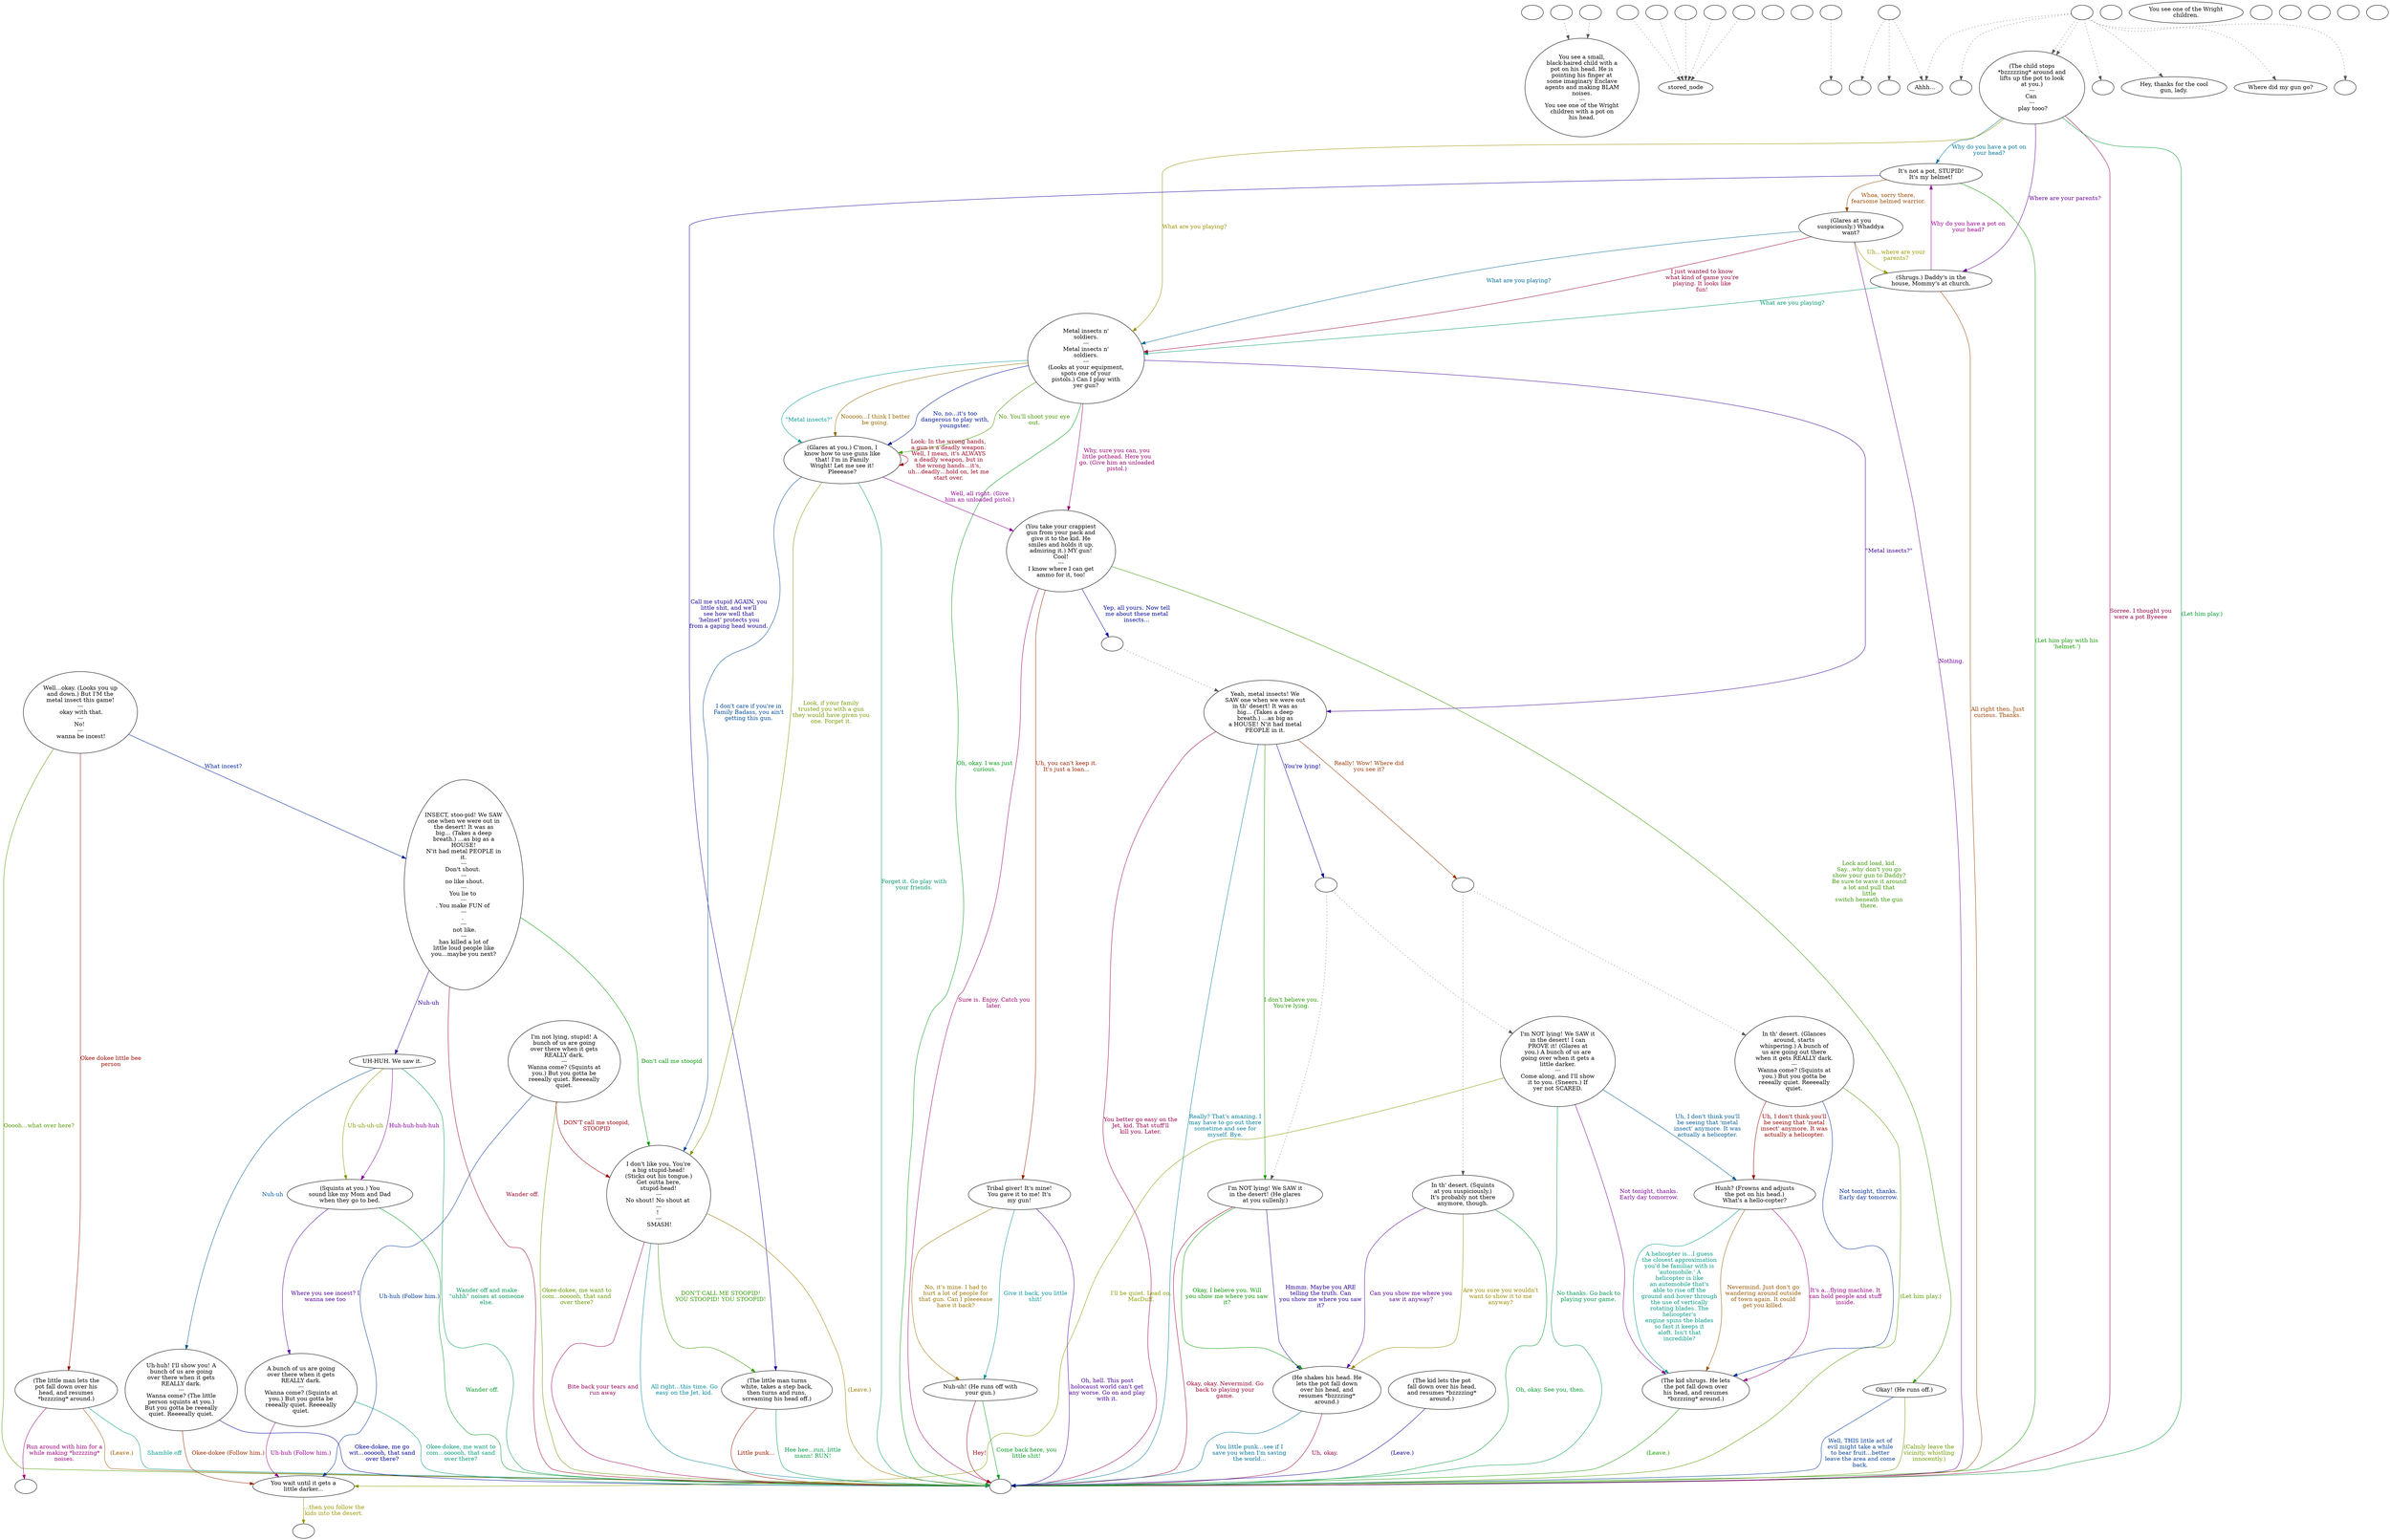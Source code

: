 digraph ncWriPly {
  "checkPartyMembersNearDoor" [style=filled       fillcolor="#FFFFFF"       color="#000000"]
  "checkPartyMembersNearDoor" [label=""]
  "ChooseFromList" [style=filled       fillcolor="#FFFFFF"       color="#000000"]
  "ChooseFromList" [label="You see a small,\nblack-haired child with a\npot on his head. He is\npointing his finger at\nsome imaginary Enclave\nagents and making BLAM\nnoises.\n---\nYou see one of the Wright\nchildren with a pot on\nhis head."]
  "CLICK_PREV" [style=filled       fillcolor="#FFFFFF"       color="#000000"]
  "CLICK_PREV" -> "ChooseFromList" [style=dotted color="#555555"]
  "CLICK_PREV" [label=""]
  "CLICK_0" [style=filled       fillcolor="#FFFFFF"       color="#000000"]
  "CLICK_0" -> "stored_node" [style=dotted color="#555555"]
  "CLICK_0" [label=""]
  "CLICK_1" [style=filled       fillcolor="#FFFFFF"       color="#000000"]
  "CLICK_1" -> "stored_node" [style=dotted color="#555555"]
  "CLICK_1" [label=""]
  "CLICK_2" [style=filled       fillcolor="#FFFFFF"       color="#000000"]
  "CLICK_2" -> "stored_node" [style=dotted color="#555555"]
  "CLICK_2" [label=""]
  "CLICK_3" [style=filled       fillcolor="#FFFFFF"       color="#000000"]
  "CLICK_3" -> "stored_node" [style=dotted color="#555555"]
  "CLICK_3" [label=""]
  "CLICK_4" [style=filled       fillcolor="#FFFFFF"       color="#000000"]
  "CLICK_4" -> "stored_node" [style=dotted color="#555555"]
  "CLICK_4" [label=""]
  "CLICK_MORE" [style=filled       fillcolor="#FFFFFF"       color="#000000"]
  "CLICK_MORE" -> "ChooseFromList" [style=dotted color="#555555"]
  "CLICK_MORE" [label=""]
  "start" [style=filled       fillcolor="#FFFFFF"       color="#000000"]
  "start" [label=""]
  "critter_p_proc" [style=filled       fillcolor="#FFFFFF"       color="#000000"]
  "critter_p_proc" [label=""]
  "pickup_p_proc" [style=filled       fillcolor="#FFFFFF"       color="#000000"]
  "pickup_p_proc" -> "Node998" [style=dotted color="#555555"]
  "pickup_p_proc" [label=""]
  "talk_p_proc" [style=filled       fillcolor="#FFFFFF"       color="#000000"]
  "talk_p_proc" -> "Node004" [style=dotted color="#555555"]
  "talk_p_proc" -> "Node037" [style=dotted color="#555555"]
  "talk_p_proc" -> "Node038" [style=dotted color="#555555"]
  "talk_p_proc" -> "Node039" [style=dotted color="#555555"]
  "talk_p_proc" -> "Node005" [style=dotted color="#555555"]
  "talk_p_proc" -> "Node006" [style=dotted color="#555555"]
  "talk_p_proc" -> "Node007" [style=dotted color="#555555"]
  "talk_p_proc" -> "Node007" [style=dotted color="#555555"]
  "talk_p_proc" [label=""]
  "destroy_p_proc" [style=filled       fillcolor="#FFFFFF"       color="#000000"]
  "destroy_p_proc" [label=""]
  "look_at_p_proc" [style=filled       fillcolor="#FFFFFF"       color="#000000"]
  "look_at_p_proc" [label="You see one of the Wright\nchildren."]
  "description_p_proc" [style=filled       fillcolor="#FFFFFF"       color="#000000"]
  "description_p_proc" [label=""]
  "use_skill_on_p_proc" [style=filled       fillcolor="#FFFFFF"       color="#000000"]
  "use_skill_on_p_proc" [label=""]
  "damage_p_proc" [style=filled       fillcolor="#FFFFFF"       color="#000000"]
  "damage_p_proc" [label=""]
  "map_enter_p_proc" [style=filled       fillcolor="#FFFFFF"       color="#000000"]
  "map_enter_p_proc" [label=""]
  "timed_event_p_proc" [style=filled       fillcolor="#FFFFFF"       color="#000000"]
  "timed_event_p_proc" -> "Node037" [style=dotted color="#555555"]
  "timed_event_p_proc" -> "Node002" [style=dotted color="#555555"]
  "timed_event_p_proc" -> "Node003" [style=dotted color="#555555"]
  "timed_event_p_proc" [label=""]
  "Node998" [style=filled       fillcolor="#FFFFFF"       color="#000000"]
  "Node998" [label=""]
  "Node999" [style=filled       fillcolor="#FFFFFF"       color="#000000"]
  "Node999" [label=""]
  "Node002" [style=filled       fillcolor="#FFFFFF"       color="#000000"]
  "Node002" [label=""]
  "Node003" [style=filled       fillcolor="#FFFFFF"       color="#000000"]
  "Node003" [label=""]
  "Node004" [style=filled       fillcolor="#FFFFFF"       color="#000000"]
  "Node004" [label=""]
  "Node005" [style=filled       fillcolor="#FFFFFF"       color="#000000"]
  "Node005" [label=""]
  "Node006" [style=filled       fillcolor="#FFFFFF"       color="#000000"]
  "Node006" [label=""]
  "Node007" [style=filled       fillcolor="#FFFFFF"       color="#000000"]
  "Node007" [label="(The child stops\n*bzzzzzing* around and\nlifts up the pot to look\nat you.)\n---\nCan \n---\n play tooo?"]
  "Node007" -> "Node999" [label="Sorree. I thought you\nwere a pot Byeeee" color="#990049" fontcolor="#990049"]
  "Node007" -> "Node017" [label="Why do you have a pot on\nyour head?" color="#007599" fontcolor="#007599"]
  "Node007" -> "Node020" [label="What are you playing?" color="#999000" fontcolor="#999000"]
  "Node007" -> "Node032" [label="Where are your parents?" color="#640099" fontcolor="#640099"]
  "Node007" -> "Node999" [label="(Let him play.)" color="#009937" fontcolor="#009937"]
  "Node008" [style=filled       fillcolor="#FFFFFF"       color="#000000"]
  "Node008" [label="Well…okay. (Looks you up\nand down.) But I'M the\nmetal insect this game!\n---\n okay with that.\n---\nNo! \n---\n wanna be incest!"]
  "Node008" -> "Node009" [label="Okee dokee little bee\nperson" color="#990A00" fontcolor="#990A00"]
  "Node008" -> "Node010" [label="What incest?" color="#002299" fontcolor="#002299"]
  "Node008" -> "Node999" [label="Ooooh…what over here?" color="#4F9900" fontcolor="#4F9900"]
  "Node009" [style=filled       fillcolor="#FFFFFF"       color="#000000"]
  "Node009" [label="(The little man lets the\npot fall down over his\nhead, and resumes\n*bzzzzing* around.)"]
  "Node009" -> "Node990" [label="Run around with him for a\nwhile making *bzzzzing*\nnoises." color="#99007C" fontcolor="#99007C"]
  "Node009" -> "Node999" [label="Shamble off" color="#00998A" fontcolor="#00998A"]
  "Node009" -> "Node999" [label="(Leave.)" color="#995D00" fontcolor="#995D00"]
  "Node010" [style=filled       fillcolor="#FFFFFF"       color="#000000"]
  "Node010" [label="INSECT, stoo-pid! We SAW\none when we were out in\nthe desert! It was as\nbig… (Takes a deep\nbreath.) …as big as a\nHOUSE!\nN'it had metal PEOPLE in\nit.\n---\nDon't shout. \n---\n no like shout.\n---\nYou lie to \n---\n. You make FUN of \n---\n. \n---\n not like.\n---\nhas killed a lot of\nlittle loud people like\nyou…maybe you next?"]
  "Node010" -> "Node011" [label="Nuh-uh" color="#300099" fontcolor="#300099"]
  "Node010" -> "Node013" [label="Don't call me stoopid" color="#009904" fontcolor="#009904"]
  "Node010" -> "Node999" [label="Wander off." color="#990029" fontcolor="#990029"]
  "Node011" [style=filled       fillcolor="#FFFFFF"       color="#000000"]
  "Node011" [label="UH-HUH. We saw it."]
  "Node011" -> "Node012" [label="Nuh-uh" color="#005699" fontcolor="#005699"]
  "Node011" -> "Node014" [label="Uh-uh-uh-uh" color="#829900" fontcolor="#829900"]
  "Node011" -> "Node014" [label="Huh-huh-huh-huh" color="#830099" fontcolor="#830099"]
  "Node011" -> "Node999" [label="Wander off and make\n\"uhhh\" noises at someone\nelse." color="#009956" fontcolor="#009956"]
  "Node012" [style=filled       fillcolor="#FFFFFF"       color="#000000"]
  "Node012" [label="Uh-huh! I'll show you! A\nbunch of us are going\nover there when it gets\nREALLY dark.\n---\nWanna come? (The little\nperson squints at you.)\nBut you gotta be reeeally\nquiet. Reeeeally quiet."]
  "Node012" -> "Node036" [label="Okee-dokee (Follow him.)" color="#992A00" fontcolor="#992A00"]
  "Node012" -> "Node999" [label="Okee-dokee, me go\nwit…oooooh, that sand\nover there?" color="#000399" fontcolor="#000399"]
  "Node013" [style=filled       fillcolor="#FFFFFF"       color="#000000"]
  "Node013" [label="I don't like you. You're\na big stupid-head!\n(Sticks out his tongue.)\nGet outta here,\nstupid-head!\n---\nNo shout! No shout at \n---\n! \n---\n SMASH!"]
  "Node013" -> "Node019" [label="DON'T CALL ME STOOPID!\nYOU STOOPID! YOU STOOPID!" color="#2F9900" fontcolor="#2F9900"]
  "Node013" -> "Node999" [label="Bite back your tears and\nrun away" color="#99005C" fontcolor="#99005C"]
  "Node013" -> "Node999" [label="All right…this time. Go\neasy on the Jet, kid." color="#008999" fontcolor="#008999"]
  "Node013" -> "Node999" [label="(Leave.)" color="#997D00" fontcolor="#997D00"]
  "Node014" [style=filled       fillcolor="#FFFFFF"       color="#000000"]
  "Node014" [label="(Squints at you.) You\nsound like my Mom and Dad\nwhen they go to bed."]
  "Node014" -> "Node016" [label="Where you see incest? I\nwanna see too" color="#500099" fontcolor="#500099"]
  "Node014" -> "Node999" [label="Wander off." color="#009923" fontcolor="#009923"]
  "Node015" [style=filled       fillcolor="#FFFFFF"       color="#000000"]
  "Node015" [label="I'm not lying, stupid! A\nbunch of us are going\nover there when it gets\nREALLY dark.\n---\nWanna come? (Squints at\nyou.) But you gotta be\nreeeally quiet. Reeeeally\nquiet."]
  "Node015" -> "Node013" [label="DON'T call me stoopid,\nSTOOPID" color="#990009" fontcolor="#990009"]
  "Node015" -> "Node036" [label="Uh-huh (Follow him.)" color="#003699" fontcolor="#003699"]
  "Node015" -> "Node999" [label="Okee-dokee, me want to\ncom…oooooh, that sand\nover there?" color="#639900" fontcolor="#639900"]
  "Node016" [style=filled       fillcolor="#FFFFFF"       color="#000000"]
  "Node016" [label="A bunch of us are going\nover there when it gets\nREALLY dark.\n---\nWanna come? (Squints at\nyou.) But you gotta be\nreeeally quiet. Reeeeally\nquiet."]
  "Node016" -> "Node036" [label="Uh-huh (Follow him.)" color="#99008F" fontcolor="#99008F"]
  "Node016" -> "Node999" [label="Okee-dokee, me want to\ncom…oooooh, that sand\nover there?" color="#009976" fontcolor="#009976"]
  "Node017" [style=filled       fillcolor="#FFFFFF"       color="#000000"]
  "Node017" [label="It's not a pot, STUPID!\nIt's my helmet!"]
  "Node017" -> "Node018" [label="Whoa, sorry there,\nfearsome helmed warrior." color="#994900" fontcolor="#994900"]
  "Node017" -> "Node019" [label="Call me stupid AGAIN, you\nlittle shit, and we'll\nsee how well that\n'helmet' protects you\nfrom a gaping head wound." color="#1D0099" fontcolor="#1D0099"]
  "Node017" -> "Node999" [label="(Let him play with his\n'helmet.')" color="#109900" fontcolor="#109900"]
  "Node018" [style=filled       fillcolor="#FFFFFF"       color="#000000"]
  "Node018" [label="(Glares at you\nsuspiciously.) Whaddya\nwant?"]
  "Node018" -> "Node020" [label="I just wanted to know\nwhat kind of game you're\nplaying. It looks like\nfun!" color="#99003C" fontcolor="#99003C"]
  "Node018" -> "Node020" [label="What are you playing?" color="#006999" fontcolor="#006999"]
  "Node018" -> "Node032" [label="Uh…where are your\nparents?" color="#969900" fontcolor="#969900"]
  "Node018" -> "Node999" [label="Nothing." color="#700099" fontcolor="#700099"]
  "Node019" [style=filled       fillcolor="#FFFFFF"       color="#000000"]
  "Node019" [label="(The little man turns\nwhite, takes a step back,\nthen turns and runs,\nscreaming his head off.)"]
  "Node019" -> "Node999" [label="Hee hee...run, little\nmann! RUN!" color="#009943" fontcolor="#009943"]
  "Node019" -> "Node999" [label="Little punk…" color="#991600" fontcolor="#991600"]
  "Node020" [style=filled       fillcolor="#FFFFFF"       color="#000000"]
  "Node020" [label="Metal insects n'\nsoldiers.\n---\nMetal insects n'\nsoldiers.\n---\n(Looks at your equipment,\nspots one of your\npistols.) Can I play with\nyer gun?"]
  "Node020" -> "Node021" [label="No, no...it's too\ndangerous to play with,\nyoungster." color="#001699" fontcolor="#001699"]
  "Node020" -> "Node021" [label="No. You'll shoot your eye\nout." color="#439900" fontcolor="#439900"]
  "Node020" -> "Node028" [label="Why, sure you can, you\nlittle pothead. Here you\ngo. (Give him an unloaded\npistol.)" color="#990070" fontcolor="#990070"]
  "Node020" -> "Node021" [label="\"Metal insects?\"" color="#009996" fontcolor="#009996"]
  "Node020" -> "Node021" [label="Nooooo...I think I better\nbe going." color="#996900" fontcolor="#996900"]
  "Node020" -> "Node022" [label="\"Metal insects?\"" color="#3C0099" fontcolor="#3C0099"]
  "Node020" -> "Node999" [label="Oh, okay. I was just\ncurious." color="#009910" fontcolor="#009910"]
  "Node021" [style=filled       fillcolor="#FFFFFF"       color="#000000"]
  "Node021" [label="(Glares at you.) C'mon, I\nknow how to use guns like\nthat! I'm in Family\nWright! Let me see it!\nPleeease?"]
  "Node021" -> "Node021" [label="Look: In the wrong hands,\na gun is a deadly weapon.\nWell, I mean, it's ALWAYS\na deadly weapon, but in\nthe wrong hands…it's,\nuh…deadly…hold on, let me\nstart over." color="#99001D" fontcolor="#99001D"]
  "Node021" -> "Node013" [label="I don't care if you're in\nFamily Badass, you ain't\ngetting this gun." color="#004999" fontcolor="#004999"]
  "Node021" -> "Node013" [label="Look, if your family\ntrusted you with a gun\nthey would have given you\none. Forget it." color="#769900" fontcolor="#769900"]
  "Node021" -> "Node028" [label="Well, all right. (Give\nhim an unloaded pistol.)" color="#8F0099" fontcolor="#8F0099"]
  "Node021" -> "Node999" [label="Forget it. Go play with\nyour friends." color="#009963" fontcolor="#009963"]
  "Node022" [style=filled       fillcolor="#FFFFFF"       color="#000000"]
  "Node022" [label="Yeah, metal insects! We\nSAW one when we were out\nin th' desert! It was as\nbig… (Takes a deep\nbreath.) …as big as\na HOUSE! N'it had metal\nPEOPLE in it."]
  "Node022" -> "Node987" [label="Really! Wow! Where did\nyou see it?" color="#993600" fontcolor="#993600"]
  "Node022" -> "Node986" [label="You're lying!" color="#090099" fontcolor="#090099"]
  "Node022" -> "Node026" [label="I don't believe you.\nYou're lying." color="#239900" fontcolor="#239900"]
  "Node022" -> "Node999" [label="You better go easy on the\nJet, kid. That stuff'll\nkill you. Later." color="#990050" fontcolor="#990050"]
  "Node022" -> "Node999" [label="Really? That's amazing. I\nmay have to go out there\nsometime and see for\nmyself. Bye." color="#007D99" fontcolor="#007D99"]
  "Node023" [style=filled       fillcolor="#FFFFFF"       color="#000000"]
  "Node023" [label="In th' desert. (Squints\nat you suspiciously.)\nIt's probably not there\nanymore, though."]
  "Node023" -> "Node035" [label="Are you sure you wouldn't\nwant to show it to me\nanyway?" color="#998900" fontcolor="#998900"]
  "Node023" -> "Node035" [label="Can you show me where you\nsaw it anyway?" color="#5C0099" fontcolor="#5C0099"]
  "Node023" -> "Node999" [label="Oh, okay. See you, then." color="#00992F" fontcolor="#00992F"]
  "Node024" [style=filled       fillcolor="#FFFFFF"       color="#000000"]
  "Node024" [label="In th' desert. (Glances\naround, starts\nwhispering.) A bunch of\nus are going out there\nwhen it gets REALLY dark.\n---\nWanna come? (Squints at\nyou.) But you gotta be\nreeeally quiet. Reeeeally\nquiet."]
  "Node024" -> "Node025" [label="Uh, I don't think you'll\nbe seeing that 'metal\ninsect' anymore. It was\nactually a helicopter." color="#990300" fontcolor="#990300"]
  "Node024" -> "Node034" [label="Not tonight, thanks.\nEarly day tomorrow." color="#002A99" fontcolor="#002A99"]
  "Node024" -> "Node999" [label="(Let him play.)" color="#579900" fontcolor="#579900"]
  "Node025" [style=filled       fillcolor="#FFFFFF"       color="#000000"]
  "Node025" [label="Hunh? (Frowns and adjusts\nthe pot on his head.)\nWhat's a hello-copter?"]
  "Node025" -> "Node034" [label="It's a…flying machine. It\ncan hold people and stuff\ninside." color="#990083" fontcolor="#990083"]
  "Node025" -> "Node034" [label="A helicopter is...I guess\nthe closest approximation\nyou'd be familiar with is\n'automobile.' A\nhelicopter is like\nan automobile that's\nable to rise off the\nground and hover through\nthe use of vertically\nrotating blades. The\nhelicopter's\nengine spins the blades\nso fast it keeps it\naloft. Isn't that\nincredible?" color="#009982" fontcolor="#009982"]
  "Node025" -> "Node034" [label="Nevermind. Just don't go\nwandering around outside\nof town again. It could\nget you killed." color="#995600" fontcolor="#995600"]
  "Node026" [style=filled       fillcolor="#FFFFFF"       color="#000000"]
  "Node026" [label="I'm NOT lying! We SAW it\nin the desert! (He glares\nat you sullenly.)"]
  "Node026" -> "Node035" [label="Hmmm. Maybe you ARE\ntelling the truth. Can\nyou show me where you saw\nit?" color="#290099" fontcolor="#290099"]
  "Node026" -> "Node035" [label="Okay, I believe you. Will\nyou show me where you saw\nit?" color="#049900" fontcolor="#049900"]
  "Node026" -> "Node999" [label="Okay, okay. Nevermind. Go\nback to playing your\ngame." color="#990030" fontcolor="#990030"]
  "Node027" [style=filled       fillcolor="#FFFFFF"       color="#000000"]
  "Node027" [label="I'm NOT lying! We SAW it\nin the desert! I can\nPROVE it! (Glares at\nyou.) A bunch of us are\ngoing over when it gets a\nlittle darker.\n---\nCome along, and I'll show\nit to you. (Sneers.) If\nyer not SCARED."]
  "Node027" -> "Node025" [label="Uh, I don't think you'll\nbe seeing that 'metal\ninsect' anymore. It was\nactually a helicopter." color="#005D99" fontcolor="#005D99"]
  "Node027" -> "Node036" [label="I'll be quiet. Lead on,\nMacDuff." color="#8A9900" fontcolor="#8A9900"]
  "Node027" -> "Node034" [label="Not tonight, thanks.\nEarly day tomorrow." color="#7C0099" fontcolor="#7C0099"]
  "Node027" -> "Node999" [label="No thanks. Go back to\nplaying your game." color="#00994F" fontcolor="#00994F"]
  "Node028" [style=filled       fillcolor="#FFFFFF"       color="#000000"]
  "Node028" [label="(You take your crappiest\ngun from your pack and\ngive it to the kid. He\nsmiles and holds it up,\nadmiring it.) MY gun!\nCool!\n---\nI know where I can get\nammo for it, too!"]
  "Node028" -> "Node029" [label="Uh, you can't keep it.\nIt's just a loan..." color="#992200" fontcolor="#992200"]
  "Node028" -> "Node985" [label="Yep, all yours. Now tell\nme about these metal\ninsects…" color="#000A99" fontcolor="#000A99"]
  "Node028" -> "Node031" [label="Lock and load, kid.\nSay...why don't you go\nshow your gun to Daddy?\nBe sure to wave it around\na lot and pull that\nlittle\nswitch beneath the gun\nthere." color="#379900" fontcolor="#379900"]
  "Node028" -> "Node999" [label="Sure is. Enjoy. Catch you\nlater." color="#990064" fontcolor="#990064"]
  "Node029" [style=filled       fillcolor="#FFFFFF"       color="#000000"]
  "Node029" [label="Tribal giver! It's mine!\nYou gave it to me! It's\nmy gun!"]
  "Node029" -> "Node030" [label="Give it back, you little\nshit!" color="#009099" fontcolor="#009099"]
  "Node029" -> "Node030" [label="No, it's mine. I had to\nhurt a lot of people for\nthat gun. Can I pleeeease\nhave it back?" color="#997500" fontcolor="#997500"]
  "Node029" -> "Node999" [label="Oh, hell. This post\nholocaust world can't get\nany worse. Go on and play\nwith it." color="#490099" fontcolor="#490099"]
  "Node030" [style=filled       fillcolor="#FFFFFF"       color="#000000"]
  "Node030" [label="Nuh-uh! (He runs off with\nyour gun.)"]
  "Node030" -> "Node999" [label="Come back here, you\nlittle shit!" color="#00991C" fontcolor="#00991C"]
  "Node030" -> "Node999" [label="Hey! " color="#990011" fontcolor="#990011"]
  "Node031" [style=filled       fillcolor="#FFFFFF"       color="#000000"]
  "Node031" [label="Okay! (He runs off.)"]
  "Node031" -> "Node999" [label="Well, THIS little act of\nevil might take a while\nto bear fruit…better\nleave the area and come\nback." color="#003D99" fontcolor="#003D99"]
  "Node031" -> "Node999" [label="(Calmly leave the\nvicinity, whistling\ninnocently.)" color="#6A9900" fontcolor="#6A9900"]
  "Node032" [style=filled       fillcolor="#FFFFFF"       color="#000000"]
  "Node032" [label="(Shrugs.) Daddy's in the\nhouse, Mommy's at church."]
  "Node032" -> "Node017" [label="Why do you have a pot on\nyour head?" color="#990097" fontcolor="#990097"]
  "Node032" -> "Node020" [label="What are you playing?" color="#00996F" fontcolor="#00996F"]
  "Node032" -> "Node999" [label="All right then. Just\ncurious. Thanks." color="#994200" fontcolor="#994200"]
  "Node033" [style=filled       fillcolor="#FFFFFF"       color="#000000"]
  "Node033" [label="(The kid lets the pot\nfall down over his head,\nand resumes *bzzzzing*\naround.)"]
  "Node033" -> "Node999" [label="(Leave.)" color="#150099" fontcolor="#150099"]
  "Node034" [style=filled       fillcolor="#FFFFFF"       color="#000000"]
  "Node034" [label="(The kid shrugs. He lets\nthe pot fall down over\nhis head, and resumes\n*bzzzzing* around.)"]
  "Node034" -> "Node999" [label="(Leave.)" color="#179900" fontcolor="#179900"]
  "Node035" [style=filled       fillcolor="#FFFFFF"       color="#000000"]
  "Node035" [label="(He shakes his head. He\nlets the pot fall down\nover his head, and\nresumes *bzzzzing*\naround.)"]
  "Node035" -> "Node999" [label="Uh, okay." color="#990044" fontcolor="#990044"]
  "Node035" -> "Node999" [label="You little punk…see if I\nsave you when I'm saving\nthe world..." color="#007199" fontcolor="#007199"]
  "Node036" [style=filled       fillcolor="#FFFFFF"       color="#000000"]
  "Node036" [label="You wait until it gets a\nlittle darker..."]
  "Node036" -> "Node984" [label="...then you follow the\nkids into the desert." color="#999500" fontcolor="#999500"]
  "Node037" [style=filled       fillcolor="#FFFFFF"       color="#000000"]
  "Node037" [label="Ahhh..."]
  "Node038" [style=filled       fillcolor="#FFFFFF"       color="#000000"]
  "Node038" [label="Hey, thanks for the cool\ngun, lady."]
  "Node039" [style=filled       fillcolor="#FFFFFF"       color="#000000"]
  "Node039" [label="Where did my gun go?"]
  "map_exit_p_proc" [style=filled       fillcolor="#FFFFFF"       color="#000000"]
  "map_exit_p_proc" [label=""]
  "Node990" [style=filled       fillcolor="#FFFFFF"       color="#000000"]
  "Node990" [label=""]
  "Node987" [style=filled       fillcolor="#FFFFFF"       color="#000000"]
  "Node987" -> "Node024" [style=dotted color="#555555"]
  "Node987" -> "Node023" [style=dotted color="#555555"]
  "Node987" [label=""]
  "Node986" [style=filled       fillcolor="#FFFFFF"       color="#000000"]
  "Node986" -> "Node027" [style=dotted color="#555555"]
  "Node986" -> "Node026" [style=dotted color="#555555"]
  "Node986" [label=""]
  "Node985" [style=filled       fillcolor="#FFFFFF"       color="#000000"]
  "Node985" -> "Node022" [style=dotted color="#555555"]
  "Node985" [label=""]
  "Node984" [style=filled       fillcolor="#FFFFFF"       color="#000000"]
  "Node984" [label=""]
}
